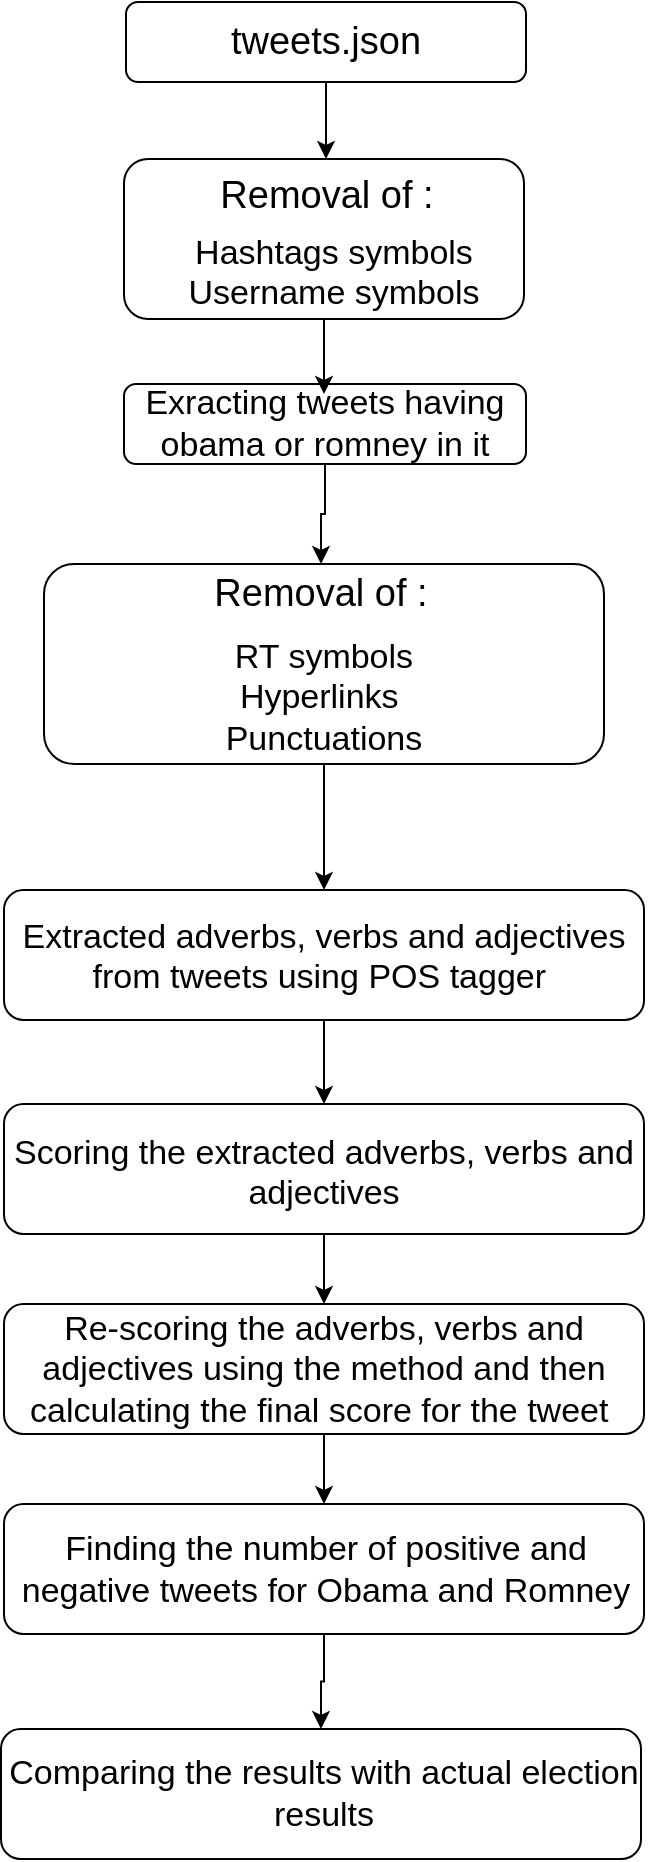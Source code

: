 <mxfile version="10.6.5" type="device"><diagram id="G1ugDTmEbkpuNmLFpK7W" name="Page-1"><mxGraphModel dx="1188" dy="1747" grid="1" gridSize="10" guides="1" tooltips="1" connect="1" arrows="1" fold="1" page="1" pageScale="1" pageWidth="850" pageHeight="1100" math="0" shadow="0"><root><mxCell id="0"/><mxCell id="1" parent="0"/><mxCell id="_pxyHXFWXDV8DzfEsdVT-47" value="" style="edgeStyle=orthogonalEdgeStyle;rounded=0;orthogonalLoop=1;jettySize=auto;html=1;fontSize=19;" edge="1" parent="1" source="_pxyHXFWXDV8DzfEsdVT-1" target="_pxyHXFWXDV8DzfEsdVT-41"><mxGeometry relative="1" as="geometry"/></mxCell><mxCell id="_pxyHXFWXDV8DzfEsdVT-1" value="" style="rounded=1;whiteSpace=wrap;html=1;" vertex="1" parent="1"><mxGeometry x="321" y="-41" width="200" height="40" as="geometry"/></mxCell><mxCell id="_pxyHXFWXDV8DzfEsdVT-2" value="tweets.json" style="text;html=1;strokeColor=none;fillColor=none;align=center;verticalAlign=middle;whiteSpace=wrap;rounded=0;fontSize=19;" vertex="1" parent="1"><mxGeometry x="321" y="-31" width="200" height="20" as="geometry"/></mxCell><mxCell id="_pxyHXFWXDV8DzfEsdVT-25" value="" style="edgeStyle=orthogonalEdgeStyle;rounded=0;orthogonalLoop=1;jettySize=auto;html=1;fontSize=19;" edge="1" parent="1" source="_pxyHXFWXDV8DzfEsdVT-3" target="_pxyHXFWXDV8DzfEsdVT-15"><mxGeometry relative="1" as="geometry"/></mxCell><mxCell id="_pxyHXFWXDV8DzfEsdVT-3" value="" style="rounded=1;whiteSpace=wrap;html=1;" vertex="1" parent="1"><mxGeometry x="320" y="150" width="201" height="40" as="geometry"/></mxCell><mxCell id="_pxyHXFWXDV8DzfEsdVT-4" value="Exracting tweets having obama or romney in it" style="text;html=1;strokeColor=none;fillColor=none;align=center;verticalAlign=middle;whiteSpace=wrap;rounded=0;fontSize=17;" vertex="1" parent="1"><mxGeometry x="327.5" y="155" width="185" height="30" as="geometry"/></mxCell><mxCell id="_pxyHXFWXDV8DzfEsdVT-24" value="" style="edgeStyle=orthogonalEdgeStyle;rounded=0;orthogonalLoop=1;jettySize=auto;html=1;fontSize=19;" edge="1" parent="1" source="_pxyHXFWXDV8DzfEsdVT-5" target="_pxyHXFWXDV8DzfEsdVT-23"><mxGeometry relative="1" as="geometry"/></mxCell><mxCell id="_pxyHXFWXDV8DzfEsdVT-5" value="" style="rounded=1;whiteSpace=wrap;html=1;" vertex="1" parent="1"><mxGeometry x="280" y="240" width="280" height="100" as="geometry"/></mxCell><mxCell id="_pxyHXFWXDV8DzfEsdVT-30" value="" style="edgeStyle=orthogonalEdgeStyle;rounded=0;orthogonalLoop=1;jettySize=auto;html=1;fontSize=19;" edge="1" parent="1" source="_pxyHXFWXDV8DzfEsdVT-23" target="_pxyHXFWXDV8DzfEsdVT-29"><mxGeometry relative="1" as="geometry"/></mxCell><mxCell id="_pxyHXFWXDV8DzfEsdVT-23" value="" style="rounded=1;whiteSpace=wrap;html=1;" vertex="1" parent="1"><mxGeometry x="260" y="403" width="320" height="65" as="geometry"/></mxCell><mxCell id="_pxyHXFWXDV8DzfEsdVT-33" value="" style="edgeStyle=orthogonalEdgeStyle;rounded=0;orthogonalLoop=1;jettySize=auto;html=1;fontSize=19;" edge="1" parent="1" source="_pxyHXFWXDV8DzfEsdVT-29" target="_pxyHXFWXDV8DzfEsdVT-32"><mxGeometry relative="1" as="geometry"/></mxCell><mxCell id="_pxyHXFWXDV8DzfEsdVT-29" value="" style="rounded=1;whiteSpace=wrap;html=1;" vertex="1" parent="1"><mxGeometry x="260" y="510" width="320" height="65" as="geometry"/></mxCell><mxCell id="_pxyHXFWXDV8DzfEsdVT-38" value="" style="edgeStyle=orthogonalEdgeStyle;rounded=0;orthogonalLoop=1;jettySize=auto;html=1;fontSize=19;" edge="1" parent="1" source="_pxyHXFWXDV8DzfEsdVT-32" target="_pxyHXFWXDV8DzfEsdVT-37"><mxGeometry relative="1" as="geometry"/></mxCell><mxCell id="_pxyHXFWXDV8DzfEsdVT-32" value="" style="rounded=1;whiteSpace=wrap;html=1;" vertex="1" parent="1"><mxGeometry x="260" y="610" width="320" height="65" as="geometry"/></mxCell><mxCell id="_pxyHXFWXDV8DzfEsdVT-57" value="" style="edgeStyle=orthogonalEdgeStyle;rounded=0;orthogonalLoop=1;jettySize=auto;html=1;fontSize=19;" edge="1" parent="1" source="_pxyHXFWXDV8DzfEsdVT-37" target="_pxyHXFWXDV8DzfEsdVT-56"><mxGeometry relative="1" as="geometry"/></mxCell><mxCell id="_pxyHXFWXDV8DzfEsdVT-37" value="" style="rounded=1;whiteSpace=wrap;html=1;" vertex="1" parent="1"><mxGeometry x="260" y="710" width="320" height="65" as="geometry"/></mxCell><mxCell id="_pxyHXFWXDV8DzfEsdVT-56" value="" style="rounded=1;whiteSpace=wrap;html=1;" vertex="1" parent="1"><mxGeometry x="258.5" y="822.5" width="320" height="65" as="geometry"/></mxCell><mxCell id="_pxyHXFWXDV8DzfEsdVT-7" value="RT symbols&lt;br&gt;Hyperlinks&amp;nbsp;&lt;br&gt;Punctuations&lt;br&gt;&lt;br&gt;&lt;br&gt;&lt;br&gt;" style="text;html=1;strokeColor=none;fillColor=none;align=center;verticalAlign=top;whiteSpace=wrap;rounded=0;fontSize=17;" vertex="1" parent="1"><mxGeometry x="310" y="270" width="220" height="80" as="geometry"/></mxCell><mxCell id="_pxyHXFWXDV8DzfEsdVT-15" value="Removal of :" style="text;html=1;strokeColor=none;fillColor=none;align=center;verticalAlign=middle;whiteSpace=wrap;rounded=0;fontSize=19;" vertex="1" parent="1"><mxGeometry x="326" y="240" width="185" height="30" as="geometry"/></mxCell><mxCell id="_pxyHXFWXDV8DzfEsdVT-26" value="Extracted adverbs, verbs and adjectives from tweets using POS tagger&amp;nbsp;&lt;br&gt;&lt;br&gt;" style="text;html=1;strokeColor=none;fillColor=none;align=center;verticalAlign=top;whiteSpace=wrap;rounded=0;fontSize=17;" vertex="1" parent="1"><mxGeometry x="260" y="410" width="320" height="50" as="geometry"/></mxCell><mxCell id="_pxyHXFWXDV8DzfEsdVT-31" value="Scoring the extracted adverbs, verbs and adjectives&lt;br&gt;" style="text;html=1;strokeColor=none;fillColor=none;align=center;verticalAlign=top;whiteSpace=wrap;rounded=0;fontSize=17;" vertex="1" parent="1"><mxGeometry x="260" y="517.5" width="320" height="50" as="geometry"/></mxCell><mxCell id="_pxyHXFWXDV8DzfEsdVT-34" value="Re-scoring the adverbs, verbs and adjectives using the method and then calculating the final score for the tweet&amp;nbsp;&lt;br&gt;" style="text;html=1;strokeColor=none;fillColor=none;align=center;verticalAlign=middle;whiteSpace=wrap;rounded=0;fontSize=17;" vertex="1" parent="1"><mxGeometry x="260" y="617.5" width="320" height="50" as="geometry"/></mxCell><mxCell id="_pxyHXFWXDV8DzfEsdVT-39" value="Finding the number of positive and negative tweets for Obama and Romney&lt;br&gt;" style="text;html=1;strokeColor=none;fillColor=none;align=center;verticalAlign=middle;whiteSpace=wrap;rounded=0;fontSize=17;" vertex="1" parent="1"><mxGeometry x="261" y="717.5" width="320" height="50" as="geometry"/></mxCell><mxCell id="_pxyHXFWXDV8DzfEsdVT-53" value="" style="edgeStyle=orthogonalEdgeStyle;rounded=0;orthogonalLoop=1;jettySize=auto;html=1;fontSize=19;" edge="1" parent="1" source="_pxyHXFWXDV8DzfEsdVT-40" target="_pxyHXFWXDV8DzfEsdVT-4"><mxGeometry relative="1" as="geometry"/></mxCell><mxCell id="_pxyHXFWXDV8DzfEsdVT-40" value="" style="rounded=1;whiteSpace=wrap;html=1;" vertex="1" parent="1"><mxGeometry x="320" y="37.5" width="200" height="80" as="geometry"/></mxCell><mxCell id="_pxyHXFWXDV8DzfEsdVT-41" value="Removal of :" style="text;html=1;fontSize=19;align=center;" vertex="1" parent="1"><mxGeometry x="326" y="37.5" width="190" height="25" as="geometry"/></mxCell><mxCell id="_pxyHXFWXDV8DzfEsdVT-42" value="Hashtags symbols&lt;br&gt;Username symbols&lt;br&gt;&lt;br&gt;" style="text;html=1;strokeColor=none;fillColor=none;align=center;verticalAlign=top;whiteSpace=wrap;rounded=0;fontSize=17;" vertex="1" parent="1"><mxGeometry x="314.5" y="67.5" width="220" height="50" as="geometry"/></mxCell><mxCell id="_pxyHXFWXDV8DzfEsdVT-58" value="Comparing the results with actual election results&lt;br&gt;" style="text;html=1;strokeColor=none;fillColor=none;align=center;verticalAlign=middle;whiteSpace=wrap;rounded=0;fontSize=17;" vertex="1" parent="1"><mxGeometry x="260" y="830" width="320" height="50" as="geometry"/></mxCell></root></mxGraphModel></diagram></mxfile>